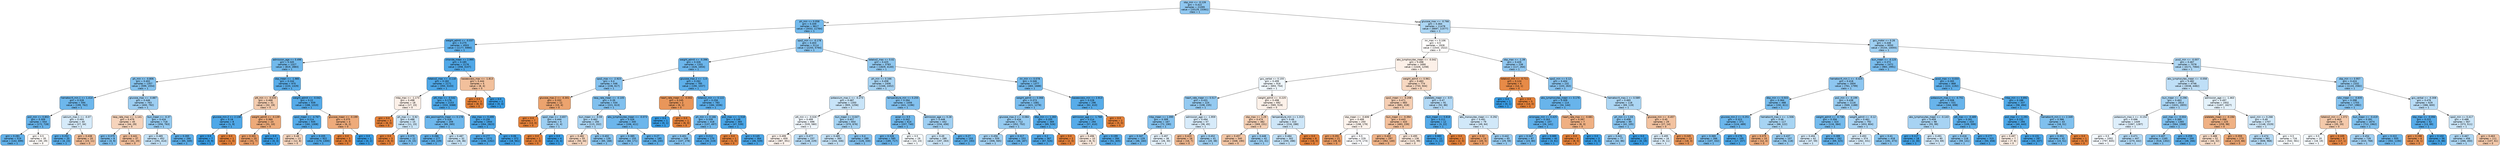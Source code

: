 digraph Tree {
node [shape=box, style="filled, rounded", color="black", fontname="helvetica"] ;
edge [fontname="helvetica"] ;
0 [label="sbp_min <= -0.126\ngini = 0.422\nsamples = 21095\nvalue = [10129, 23361]\nclass = 1", fillcolor="#8fc7f0"] ;
1 [label="ph_min <= 0.058\ngini = 0.349\nsamples = 9617\nvalue = [3432, 11784]\nclass = 1", fillcolor="#73baed"] ;
0 -> 1 [labeldistance=2.5, labelangle=45, headlabel="True"] ;
2 [label="weight_admit <= -0.037\ngini = 0.275\nsamples = 4503\nvalue = [1177, 5990]\nclass = 1", fillcolor="#60b0ea"] ;
1 -> 2 ;
3 [label="admission_age <= 0.496\ngini = 0.345\nsamples = 2327\nvalue = [819, 2883]\nclass = 1", fillcolor="#71b9ec"] ;
2 -> 3 ;
4 [label="ph_min <= -0.806\ngini = 0.402\nsamples = 1357\nvalue = [599, 1554]\nclass = 1", fillcolor="#85c3ef"] ;
3 -> 4 ;
5 [label="hematocrit_min.1 <= 1.414\ngini = 0.328\nsamples = 594\nvalue = [199, 762]\nclass = 1", fillcolor="#6db7ec"] ;
4 -> 5 ;
6 [label="po2_min <= 0.802\ngini = 0.309\nsamples = 554\nvalue = [172, 728]\nclass = 1", fillcolor="#68b4eb"] ;
5 -> 6 ;
7 [label="gini = 0.281\nsamples = 519\nvalue = [142, 699]\nclass = 1", fillcolor="#61b1ea"] ;
6 -> 7 ;
8 [label="gini = 0.5\nsamples = 35\nvalue = [30, 29]\nclass = 0", fillcolor="#fefbf8"] ;
6 -> 8 ;
9 [label="calcium_max.1 <= -0.07\ngini = 0.493\nsamples = 40\nvalue = [27, 34]\nclass = 1", fillcolor="#d6ebfa"] ;
5 -> 9 ;
10 [label="gini = 0.252\nsamples = 20\nvalue = [4, 23]\nclass = 1", fillcolor="#5baeea"] ;
9 -> 10 ;
11 [label="gini = 0.438\nsamples = 20\nvalue = [23, 11]\nclass = 0", fillcolor="#f1bd98"] ;
9 -> 11 ;
12 [label="glucose_max <= -0.887\ngini = 0.446\nsamples = 763\nvalue = [400, 792]\nclass = 1", fillcolor="#9dcef2"] ;
4 -> 12 ;
13 [label="resp_rate_max <= -1.141\ngini = 0.479\nsamples = 45\nvalue = [44, 29]\nclass = 0", fillcolor="#f6d4bc"] ;
12 -> 13 ;
14 [label="gini = 0.375\nsamples = 8\nvalue = [3, 9]\nclass = 1", fillcolor="#7bbeee"] ;
13 -> 14 ;
15 [label="gini = 0.441\nsamples = 37\nvalue = [41, 20]\nclass = 0", fillcolor="#f2be9a"] ;
13 -> 15 ;
16 [label="bun_mean <= -0.37\ngini = 0.434\nsamples = 718\nvalue = [356, 763]\nclass = 1", fillcolor="#95cbf1"] ;
12 -> 16 ;
17 [label="gini = 0.485\nsamples = 452\nvalue = [291, 414]\nclass = 1", fillcolor="#c4e2f7"] ;
16 -> 17 ;
18 [label="gini = 0.265\nsamples = 266\nvalue = [65, 349]\nclass = 1", fillcolor="#5eafea"] ;
16 -> 18 ;
19 [label="sbp_mean <= -1.985\ngini = 0.244\nsamples = 970\nvalue = [220, 1329]\nclass = 1", fillcolor="#5aade9"] ;
3 -> 19 ;
20 [label="ptt_min <= -0.035\ngini = 0.468\nsamples = 31\nvalue = [32, 19]\nclass = 0", fillcolor="#f4ccaf"] ;
19 -> 20 ;
21 [label="glucose_min.2 <= 2.138\ngini = 0.18\nsamples = 8\nvalue = [1, 9]\nclass = 1", fillcolor="#4fa8e8"] ;
20 -> 21 ;
22 [label="gini = 0.0\nsamples = 7\nvalue = [0, 9]\nclass = 1", fillcolor="#399de5"] ;
21 -> 22 ;
23 [label="gini = 0.0\nsamples = 1\nvalue = [1, 0]\nclass = 0", fillcolor="#e58139"] ;
21 -> 23 ;
24 [label="weight_admit <= -0.139\ngini = 0.369\nsamples = 23\nvalue = [31, 10]\nclass = 0", fillcolor="#edaa79"] ;
20 -> 24 ;
25 [label="gini = 0.301\nsamples = 20\nvalue = [31, 7]\nclass = 0", fillcolor="#eb9d66"] ;
24 -> 25 ;
26 [label="gini = 0.0\nsamples = 3\nvalue = [0, 3]\nclass = 1", fillcolor="#399de5"] ;
24 -> 26 ;
27 [label="weight_admit <= -0.042\ngini = 0.22\nsamples = 939\nvalue = [188, 1310]\nclass = 1", fillcolor="#55abe9"] ;
19 -> 27 ;
28 [label="spo2_mean <= -4.767\ngini = 0.214\nsamples = 935\nvalue = [182, 1308]\nclass = 1", fillcolor="#55abe9"] ;
27 -> 28 ;
29 [label="gini = 0.48\nsamples = 13\nvalue = [12, 8]\nclass = 0", fillcolor="#f6d5bd"] ;
28 -> 29 ;
30 [label="gini = 0.205\nsamples = 922\nvalue = [170, 1300]\nclass = 1", fillcolor="#53aae8"] ;
28 -> 30 ;
31 [label="glucose_mean <= -0.199\ngini = 0.375\nsamples = 4\nvalue = [6, 2]\nclass = 0", fillcolor="#eeab7b"] ;
27 -> 31 ;
32 [label="gini = 0.0\nsamples = 3\nvalue = [6, 0]\nclass = 0", fillcolor="#e58139"] ;
31 -> 32 ;
33 [label="gini = 0.0\nsamples = 1\nvalue = [0, 2]\nclass = 1", fillcolor="#399de5"] ;
31 -> 33 ;
34 [label="chloride_mean <= 2.995\ngini = 0.185\nsamples = 2176\nvalue = [358, 3107]\nclass = 1", fillcolor="#50a8e8"] ;
2 -> 34 ;
35 [label="totalco2_max <= -3.118\ngini = 0.182\nsamples = 2171\nvalue = [350, 3103]\nclass = 1", fillcolor="#4fa8e8"] ;
34 -> 35 ;
36 [label="mbp_max <= -1.173\ngini = 0.498\nsamples = 18\nvalue = [17, 15]\nclass = 0", fillcolor="#fcf0e8"] ;
35 -> 36 ;
37 [label="gini = 0.0\nsamples = 3\nvalue = [6, 0]\nclass = 0", fillcolor="#e58139"] ;
36 -> 37 ;
38 [label="ph_max <= -5.92\ngini = 0.488\nsamples = 15\nvalue = [11, 15]\nclass = 1", fillcolor="#cae5f8"] ;
36 -> 38 ;
39 [label="gini = 0.0\nsamples = 3\nvalue = [6, 0]\nclass = 0", fillcolor="#e58139"] ;
38 -> 39 ;
40 [label="gini = 0.375\nsamples = 12\nvalue = [5, 15]\nclass = 1", fillcolor="#7bbeee"] ;
38 -> 40 ;
41 [label="ptt_max <= -0.542\ngini = 0.176\nsamples = 2153\nvalue = [333, 3088]\nclass = 1", fillcolor="#4ea8e8"] ;
35 -> 41 ;
42 [label="abs_eosinophils_mean <= 0.178\ngini = 0.328\nsamples = 209\nvalue = [69, 265]\nclass = 1", fillcolor="#6db7ec"] ;
41 -> 42 ;
43 [label="gini = 0.266\nsamples = 177\nvalue = [43, 229]\nclass = 1", fillcolor="#5eafea"] ;
42 -> 43 ;
44 [label="gini = 0.487\nsamples = 32\nvalue = [26, 36]\nclass = 1", fillcolor="#c8e4f8"] ;
42 -> 44 ;
45 [label="sbp_max <= 0.499\ngini = 0.156\nsamples = 1944\nvalue = [264, 2823]\nclass = 1", fillcolor="#4ca6e7"] ;
41 -> 45 ;
46 [label="gini = 0.177\nsamples = 1572\nvalue = [246, 2262]\nclass = 1", fillcolor="#4fa8e8"] ;
45 -> 46 ;
47 [label="gini = 0.06\nsamples = 372\nvalue = [18, 561]\nclass = 1", fillcolor="#3fa0e6"] ;
45 -> 47 ;
48 [label="baseexcess_max <= -1.813\ngini = 0.444\nsamples = 5\nvalue = [8, 4]\nclass = 0", fillcolor="#f2c09c"] ;
34 -> 48 ;
49 [label="gini = 0.0\nsamples = 3\nvalue = [8, 0]\nclass = 0", fillcolor="#e58139"] ;
48 -> 49 ;
50 [label="gini = 0.0\nsamples = 2\nvalue = [0, 4]\nclass = 1", fillcolor="#399de5"] ;
48 -> 50 ;
51 [label="spo2_min <= -0.178\ngini = 0.403\nsamples = 5114\nvalue = [2255, 5794]\nclass = 1", fillcolor="#86c3ef"] ;
1 -> 51 ;
52 [label="weight_admit <= -0.396\ngini = 0.326\nsamples = 1331\nvalue = [426, 1654]\nclass = 1", fillcolor="#6cb6ec"] ;
51 -> 52 ;
53 [label="spo2_max <= -2.923\ngini = 0.4\nsamples = 546\nvalue = [236, 617]\nclass = 1", fillcolor="#85c2ef"] ;
52 -> 53 ;
54 [label="glucose_max.2 <= -0.301\ngini = 0.332\nsamples = 12\nvalue = [15, 4]\nclass = 0", fillcolor="#eca36e"] ;
53 -> 54 ;
55 [label="gini = 0.0\nsamples = 7\nvalue = [13, 0]\nclass = 0", fillcolor="#e58139"] ;
54 -> 55 ;
56 [label="spo2_max <= -3.657\ngini = 0.444\nsamples = 5\nvalue = [2, 4]\nclass = 1", fillcolor="#9ccef2"] ;
54 -> 56 ;
57 [label="gini = 0.0\nsamples = 1\nvalue = [2, 0]\nclass = 0", fillcolor="#e58139"] ;
56 -> 57 ;
58 [label="gini = 0.0\nsamples = 4\nvalue = [0, 4]\nclass = 1", fillcolor="#399de5"] ;
56 -> 58 ;
59 [label="resp_rate_mean <= -0.105\ngini = 0.39\nsamples = 534\nvalue = [221, 613]\nclass = 1", fillcolor="#80c0ee"] ;
53 -> 59 ;
60 [label="bun_mean <= -0.59\ngini = 0.462\nsamples = 194\nvalue = [115, 202]\nclass = 1", fillcolor="#aad5f4"] ;
59 -> 60 ;
61 [label="gini = 0.482\nsamples = 55\nvalue = [50, 34]\nclass = 0", fillcolor="#f7d7c0"] ;
60 -> 61 ;
62 [label="gini = 0.402\nsamples = 139\nvalue = [65, 168]\nclass = 1", fillcolor="#86c3ef"] ;
60 -> 62 ;
63 [label="abs_lymphocytes_mean <= -0.073\ngini = 0.326\nsamples = 340\nvalue = [106, 411]\nclass = 1", fillcolor="#6cb6ec"] ;
59 -> 63 ;
64 [label="gini = 0.385\nsamples = 155\nvalue = [60, 171]\nclass = 1", fillcolor="#7ebfee"] ;
63 -> 64 ;
65 [label="gini = 0.27\nsamples = 185\nvalue = [46, 240]\nclass = 1", fillcolor="#5fb0ea"] ;
63 -> 65 ;
66 [label="glucose_max.2 <= -1.0\ngini = 0.262\nsamples = 785\nvalue = [190, 1037]\nclass = 1", fillcolor="#5dafea"] ;
52 -> 66 ;
67 [label="heart_rate_mean <= -0.002\ngini = 0.245\nsamples = 2\nvalue = [6, 1]\nclass = 0", fillcolor="#e9965a"] ;
66 -> 67 ;
68 [label="gini = 0.0\nsamples = 1\nvalue = [0, 1]\nclass = 1", fillcolor="#399de5"] ;
67 -> 68 ;
69 [label="gini = 0.0\nsamples = 1\nvalue = [6, 0]\nclass = 0", fillcolor="#e58139"] ;
67 -> 69 ;
70 [label="totalco2_min <= 0.122\ngini = 0.256\nsamples = 783\nvalue = [184, 1036]\nclass = 1", fillcolor="#5caeea"] ;
66 -> 70 ;
71 [label="ph_min <= 0.166\ngini = 0.339\nsamples = 418\nvalue = [137, 497]\nclass = 1", fillcolor="#70b8ec"] ;
70 -> 71 ;
72 [label="gini = 0.401\nsamples = 248\nvalue = [107, 278]\nclass = 1", fillcolor="#85c3ef"] ;
71 -> 72 ;
73 [label="gini = 0.212\nsamples = 170\nvalue = [30, 219]\nclass = 1", fillcolor="#54aae9"] ;
71 -> 73 ;
74 [label="po2_max <= -1.518\ngini = 0.148\nsamples = 365\nvalue = [47, 539]\nclass = 1", fillcolor="#4aa6e7"] ;
70 -> 74 ;
75 [label="gini = 0.0\nsamples = 1\nvalue = [1, 0]\nclass = 0", fillcolor="#e58139"] ;
74 -> 75 ;
76 [label="gini = 0.145\nsamples = 364\nvalue = [46, 539]\nclass = 1", fillcolor="#4aa5e7"] ;
74 -> 76 ;
77 [label="totalco2_max <= 0.02\ngini = 0.425\nsamples = 3783\nvalue = [1829, 4140]\nclass = 1", fillcolor="#90c8f0"] ;
51 -> 77 ;
78 [label="ph_min <= 0.166\ngini = 0.458\nsamples = 2406\nvalue = [1346, 2452]\nclass = 1", fillcolor="#a6d3f3"] ;
77 -> 78 ;
79 [label="potassium_max.1 <= -0.273\ngini = 0.487\nsamples = 1350\nvalue = [905, 1256]\nclass = 1", fillcolor="#c8e4f8"] ;
78 -> 79 ;
80 [label="ptt_min <= -0.026\ngini = 0.499\nsamples = 696\nvalue = [535, 580]\nclass = 1", fillcolor="#f0f7fd"] ;
79 -> 80 ;
81 [label="gini = 0.499\nsamples = 459\nvalue = [387, 351]\nclass = 0", fillcolor="#fdf3ed"] ;
80 -> 81 ;
82 [label="gini = 0.477\nsamples = 237\nvalue = [148, 229]\nclass = 1", fillcolor="#b9dcf6"] ;
80 -> 82 ;
83 [label="bun_mean <= 0.047\ngini = 0.457\nsamples = 654\nvalue = [370, 676]\nclass = 1", fillcolor="#a5d3f3"] ;
79 -> 83 ;
84 [label="gini = 0.485\nsamples = 365\nvalue = [244, 346]\nclass = 1", fillcolor="#c5e2f7"] ;
83 -> 84 ;
85 [label="gini = 0.4\nsamples = 289\nvalue = [126, 330]\nclass = 1", fillcolor="#85c2ef"] ;
83 -> 85 ;
86 [label="temperature_min <= 0.255\ngini = 0.394\nsamples = 1056\nvalue = [441, 1196]\nclass = 1", fillcolor="#82c1ef"] ;
78 -> 86 ;
87 [label="asian <= 0.5\ngini = 0.342\nsamples = 614\nvalue = [207, 740]\nclass = 1", fillcolor="#70b8ec"] ;
86 -> 87 ;
88 [label="gini = 0.326\nsamples = 585\nvalue = [185, 717]\nclass = 1", fillcolor="#6cb6ec"] ;
87 -> 88 ;
89 [label="gini = 0.5\nsamples = 29\nvalue = [22, 23]\nclass = 1", fillcolor="#f6fbfe"] ;
87 -> 89 ;
90 [label="admission_age <= 0.28\ngini = 0.448\nsamples = 442\nvalue = [234, 456]\nclass = 1", fillcolor="#9fcff2"] ;
86 -> 90 ;
91 [label="gini = 0.49\nsamples = 289\nvalue = [197, 263]\nclass = 1", fillcolor="#cde6f8"] ;
90 -> 91 ;
92 [label="gini = 0.27\nsamples = 153\nvalue = [37, 193]\nclass = 1", fillcolor="#5fb0ea"] ;
90 -> 92 ;
93 [label="inr_min <= 0.078\ngini = 0.346\nsamples = 1377\nvalue = [483, 1688]\nclass = 1", fillcolor="#72b9ec"] ;
77 -> 93 ;
94 [label="weight_admit <= 0.066\ngini = 0.373\nsamples = 1081\nvalue = [421, 1278]\nclass = 1", fillcolor="#7abdee"] ;
93 -> 94 ;
95 [label="glucose_max.2 <= -0.084\ngini = 0.434\nsamples = 712\nvalue = [352, 752]\nclass = 1", fillcolor="#96cbf1"] ;
94 -> 95 ;
96 [label="gini = 0.456\nsamples = 559\nvalue = [306, 565]\nclass = 1", fillcolor="#a4d2f3"] ;
95 -> 96 ;
97 [label="gini = 0.317\nsamples = 153\nvalue = [46, 187]\nclass = 1", fillcolor="#6ab5eb"] ;
95 -> 97 ;
98 [label="dbp_min <= 1.283\ngini = 0.205\nsamples = 369\nvalue = [69, 526]\nclass = 1", fillcolor="#53aae8"] ;
94 -> 98 ;
99 [label="gini = 0.2\nsamples = 367\nvalue = [67, 526]\nclass = 1", fillcolor="#52a9e8"] ;
98 -> 99 ;
100 [label="gini = 0.0\nsamples = 2\nvalue = [2, 0]\nclass = 0", fillcolor="#e58139"] ;
98 -> 100 ;
101 [label="baseexcess_min <= 2.913\ngini = 0.228\nsamples = 296\nvalue = [62, 410]\nclass = 1", fillcolor="#57ace9"] ;
93 -> 101 ;
102 [label="admission_age <= -1.768\ngini = 0.214\nsamples = 294\nvalue = [57, 410]\nclass = 1", fillcolor="#55abe9"] ;
101 -> 102 ;
103 [label="gini = 0.496\nsamples = 10\nvalue = [6, 5]\nclass = 0", fillcolor="#fbeade"] ;
102 -> 103 ;
104 [label="gini = 0.199\nsamples = 284\nvalue = [51, 405]\nclass = 1", fillcolor="#52a9e8"] ;
102 -> 104 ;
105 [label="gini = 0.0\nsamples = 2\nvalue = [5, 0]\nclass = 0", fillcolor="#e58139"] ;
101 -> 105 ;
106 [label="glucose_max <= -0.766\ngini = 0.464\nsamples = 11478\nvalue = [6697, 11577]\nclass = 1", fillcolor="#acd6f4"] ;
0 -> 106 [labeldistance=2.5, labelangle=-45, headlabel="False"] ;
107 [label="inr_max <= 0.106\ngini = 0.5\nsamples = 1928\nvalue = [1543, 1522]\nclass = 0", fillcolor="#fffdfc"] ;
106 -> 107 ;
108 [label="abs_lymphocytes_mean <= -0.042\ngini = 0.498\nsamples = 1690\nvalue = [1426, 1258]\nclass = 0", fillcolor="#fcf0e8"] ;
107 -> 108 ;
109 [label="gcs_verbal <= 0.155\ngini = 0.499\nsamples = 916\nvalue = [693, 754]\nclass = 1", fillcolor="#eff7fd"] ;
108 -> 109 ;
110 [label="heart_rate_mean <= 0.517\ngini = 0.431\nsamples = 224\nvalue = [108, 235]\nclass = 1", fillcolor="#94caf1"] ;
109 -> 110 ;
111 [label="mbp_mean <= 1.095\ngini = 0.399\nsamples = 167\nvalue = [72, 190]\nclass = 1", fillcolor="#84c2ef"] ;
110 -> 111 ;
112 [label="gini = 0.347\nsamples = 129\nvalue = [46, 160]\nclass = 1", fillcolor="#72b9ec"] ;
111 -> 112 ;
113 [label="gini = 0.497\nsamples = 38\nvalue = [26, 30]\nclass = 1", fillcolor="#e5f2fc"] ;
111 -> 113 ;
114 [label="admission_age <= -1.959\ngini = 0.494\nsamples = 57\nvalue = [36, 45]\nclass = 1", fillcolor="#d7ebfa"] ;
110 -> 114 ;
115 [label="gini = 0.423\nsamples = 16\nvalue = [16, 7]\nclass = 0", fillcolor="#f0b890"] ;
114 -> 115 ;
116 [label="gini = 0.452\nsamples = 41\nvalue = [20, 38]\nclass = 1", fillcolor="#a1d1f3"] ;
114 -> 116 ;
117 [label="weight_admit <= -0.225\ngini = 0.498\nsamples = 692\nvalue = [585, 519]\nclass = 0", fillcolor="#fcf1e9"] ;
109 -> 117 ;
118 [label="sbp_max <= 1.29\ngini = 0.474\nsamples = 382\nvalue = [369, 231]\nclass = 0", fillcolor="#f5d0b5"] ;
117 -> 118 ;
119 [label="gini = 0.457\nsamples = 340\nvalue = [348, 190]\nclass = 0", fillcolor="#f3c6a5"] ;
118 -> 119 ;
120 [label="gini = 0.448\nsamples = 42\nvalue = [21, 41]\nclass = 1", fillcolor="#9ecff2"] ;
118 -> 120 ;
121 [label="temperature_min <= 1.313\ngini = 0.49\nsamples = 310\nvalue = [216, 288]\nclass = 1", fillcolor="#cee6f8"] ;
117 -> 121 ;
122 [label="gini = 0.484\nsamples = 302\nvalue = [200, 288]\nclass = 1", fillcolor="#c2e1f7"] ;
121 -> 122 ;
123 [label="gini = 0.0\nsamples = 8\nvalue = [16, 0]\nclass = 0", fillcolor="#e58139"] ;
121 -> 123 ;
124 [label="weight_admit <= 0.961\ngini = 0.483\nsamples = 774\nvalue = [733, 504]\nclass = 0", fillcolor="#f7d8c1"] ;
108 -> 124 ;
125 [label="spo2_mean <= -0.208\ngini = 0.471\nsamples = 683\nvalue = [681, 418]\nclass = 0", fillcolor="#f5ceb3"] ;
124 -> 125 ;
126 [label="sbp_mean <= -0.606\ngini = 0.499\nsamples = 250\nvalue = [198, 179]\nclass = 0", fillcolor="#fdf3ec"] ;
125 -> 126 ;
127 [label="gini = 0.291\nsamples = 21\nvalue = [28, 6]\nclass = 0", fillcolor="#eb9c63"] ;
126 -> 127 ;
128 [label="gini = 0.5\nsamples = 229\nvalue = [170, 173]\nclass = 1", fillcolor="#fcfdff"] ;
126 -> 128 ;
129 [label="bun_mean <= -0.394\ngini = 0.443\nsamples = 433\nvalue = [483, 239]\nclass = 0", fillcolor="#f2bf9b"] ;
125 -> 129 ;
130 [label="gini = 0.402\nsamples = 297\nvalue = [362, 140]\nclass = 0", fillcolor="#efb286"] ;
129 -> 130 ;
131 [label="gini = 0.495\nsamples = 136\nvalue = [121, 99]\nclass = 0", fillcolor="#fae8db"] ;
129 -> 131 ;
132 [label="platelets_mean <= -0.5\ngini = 0.47\nsamples = 91\nvalue = [52, 86]\nclass = 1", fillcolor="#b1d8f5"] ;
124 -> 132 ;
133 [label="bun_mean <= 0.818\ngini = 0.211\nsamples = 12\nvalue = [3, 22]\nclass = 1", fillcolor="#54aae9"] ;
132 -> 133 ;
134 [label="gini = 0.083\nsamples = 11\nvalue = [1, 22]\nclass = 1", fillcolor="#42a1e6"] ;
133 -> 134 ;
135 [label="gini = 0.0\nsamples = 1\nvalue = [2, 0]\nclass = 0", fillcolor="#e58139"] ;
133 -> 135 ;
136 [label="abs_monocytes_mean <= -0.292\ngini = 0.491\nsamples = 79\nvalue = [49, 64]\nclass = 1", fillcolor="#d1e8f9"] ;
132 -> 136 ;
137 [label="gini = 0.32\nsamples = 14\nvalue = [20, 5]\nclass = 0", fillcolor="#eca06a"] ;
136 -> 137 ;
138 [label="gini = 0.442\nsamples = 65\nvalue = [29, 59]\nclass = 1", fillcolor="#9acdf2"] ;
136 -> 138 ;
139 [label="sbp_max <= -1.39\ngini = 0.426\nsamples = 238\nvalue = [117, 264]\nclass = 1", fillcolor="#91c8f1"] ;
107 -> 139 ;
140 [label="totalco2_min <= -0.711\ngini = 0.124\nsamples = 6\nvalue = [14, 1]\nclass = 0", fillcolor="#e78a47"] ;
139 -> 140 ;
141 [label="gini = 0.0\nsamples = 1\nvalue = [0, 1]\nclass = 1", fillcolor="#399de5"] ;
140 -> 141 ;
142 [label="gini = 0.0\nsamples = 5\nvalue = [14, 0]\nclass = 0", fillcolor="#e58139"] ;
140 -> 142 ;
143 [label="spo2_min <= 0.12\ngini = 0.404\nsamples = 232\nvalue = [103, 263]\nclass = 1", fillcolor="#87c3ef"] ;
139 -> 143 ;
144 [label="abs_lymphocytes_mean <= 0.176\ngini = 0.309\nsamples = 114\nvalue = [34, 144]\nclass = 1", fillcolor="#68b4eb"] ;
143 -> 144 ;
145 [label="aniongap_min <= 0.425\ngini = 0.263\nsamples = 107\nvalue = [26, 141]\nclass = 1", fillcolor="#5eafea"] ;
144 -> 145 ;
146 [label="gini = 0.347\nsamples = 67\nvalue = [23, 80]\nclass = 1", fillcolor="#72b9ec"] ;
145 -> 146 ;
147 [label="gini = 0.089\nsamples = 40\nvalue = [3, 61]\nclass = 1", fillcolor="#43a2e6"] ;
145 -> 147 ;
148 [label="heart_rate_max <= -0.681\ngini = 0.397\nsamples = 7\nvalue = [8, 3]\nclass = 0", fillcolor="#efb083"] ;
144 -> 148 ;
149 [label="gini = 0.0\nsamples = 4\nvalue = [8, 0]\nclass = 0", fillcolor="#e58139"] ;
148 -> 149 ;
150 [label="gini = 0.0\nsamples = 3\nvalue = [0, 3]\nclass = 1", fillcolor="#399de5"] ;
148 -> 150 ;
151 [label="hematocrit_max.1 <= 0.589\ngini = 0.465\nsamples = 118\nvalue = [69, 119]\nclass = 1", fillcolor="#acd6f4"] ;
143 -> 151 ;
152 [label="ph_min <= 1.03\ngini = 0.408\nsamples = 89\nvalue = [42, 105]\nclass = 1", fillcolor="#88c4ef"] ;
151 -> 152 ;
153 [label="gini = 0.441\nsamples = 77\nvalue = [42, 86]\nclass = 1", fillcolor="#9acdf2"] ;
152 -> 153 ;
154 [label="gini = 0.0\nsamples = 12\nvalue = [0, 19]\nclass = 1", fillcolor="#399de5"] ;
152 -> 154 ;
155 [label="glucose_min <= -0.457\ngini = 0.45\nsamples = 29\nvalue = [27, 14]\nclass = 0", fillcolor="#f2c2a0"] ;
151 -> 155 ;
156 [label="gini = 0.495\nsamples = 16\nvalue = [9, 11]\nclass = 1", fillcolor="#dbedfa"] ;
155 -> 156 ;
157 [label="gini = 0.245\nsamples = 13\nvalue = [18, 3]\nclass = 0", fillcolor="#e9965a"] ;
155 -> 157 ;
158 [label="gcs_motor <= 0.26\ngini = 0.448\nsamples = 9550\nvalue = [5154, 10055]\nclass = 1", fillcolor="#9ecff2"] ;
106 -> 158 ;
159 [label="bun_mean <= -0.125\ngini = 0.372\nsamples = 2472\nvalue = [983, 2991]\nclass = 1", fillcolor="#7abdee"] ;
158 -> 159 ;
160 [label="hematocrit_min.1 <= -0.425\ngini = 0.418\nsamples = 1604\nvalue = [761, 1799]\nclass = 1", fillcolor="#8dc6f0"] ;
159 -> 160 ;
161 [label="dbp_min <= 0.503\ngini = 0.364\nsamples = 488\nvalue = [192, 611]\nclass = 1", fillcolor="#77bced"] ;
160 -> 161 ;
162 [label="glucose_min.2 <= 0.251\ngini = 0.323\nsamples = 371\nvalue = [124, 489]\nclass = 1", fillcolor="#6bb6ec"] ;
161 -> 162 ;
163 [label="gini = 0.369\nsamples = 266\nvalue = [107, 332]\nclass = 1", fillcolor="#79bded"] ;
162 -> 163 ;
164 [label="gini = 0.176\nsamples = 105\nvalue = [17, 157]\nclass = 1", fillcolor="#4ea8e8"] ;
162 -> 164 ;
165 [label="hematocrit_max.1 <= -1.506\ngini = 0.46\nsamples = 117\nvalue = [68, 122]\nclass = 1", fillcolor="#a7d4f3"] ;
161 -> 165 ;
166 [label="gini = 0.375\nsamples = 10\nvalue = [12, 4]\nclass = 0", fillcolor="#eeab7b"] ;
165 -> 166 ;
167 [label="gini = 0.437\nsamples = 107\nvalue = [56, 118]\nclass = 1", fillcolor="#97ccf1"] ;
165 -> 167 ;
168 [label="po2_min <= -0.199\ngini = 0.438\nsamples = 1116\nvalue = [569, 1188]\nclass = 1", fillcolor="#98ccf1"] ;
160 -> 168 ;
169 [label="weight_admit <= -0.736\ngini = 0.356\nsamples = 324\nvalue = [116, 384]\nclass = 1", fillcolor="#75bbed"] ;
168 -> 169 ;
170 [label="gini = 0.494\nsamples = 62\nvalue = [47, 59]\nclass = 1", fillcolor="#d7ebfa"] ;
169 -> 170 ;
171 [label="gini = 0.289\nsamples = 262\nvalue = [69, 325]\nclass = 1", fillcolor="#63b2eb"] ;
169 -> 171 ;
172 [label="weight_admit <= -0.12\ngini = 0.461\nsamples = 792\nvalue = [453, 804]\nclass = 1", fillcolor="#a9d4f4"] ;
168 -> 172 ;
173 [label="gini = 0.493\nsamples = 374\nvalue = [262, 331]\nclass = 1", fillcolor="#d6ebfa"] ;
172 -> 173 ;
174 [label="gini = 0.41\nsamples = 418\nvalue = [191, 473]\nclass = 1", fillcolor="#89c5ef"] ;
172 -> 174 ;
175 [label="pco2_max <= 0.033\ngini = 0.265\nsamples = 868\nvalue = [222, 1192]\nclass = 1", fillcolor="#5eafea"] ;
159 -> 175 ;
176 [label="potassium_max.1 <= -0.751\ngini = 0.308\nsamples = 531\nvalue = [164, 698]\nclass = 1", fillcolor="#68b4eb"] ;
175 -> 176 ;
177 [label="abs_lymphocytes_mean <= -0.143\ngini = 0.459\nsamples = 98\nvalue = [55, 99]\nclass = 1", fillcolor="#a7d3f3"] ;
176 -> 177 ;
178 [label="gini = 0.117\nsamples = 18\nvalue = [2, 30]\nclass = 1", fillcolor="#46a4e7"] ;
177 -> 178 ;
179 [label="gini = 0.491\nsamples = 80\nvalue = [53, 69]\nclass = 1", fillcolor="#d1e8f9"] ;
177 -> 179 ;
180 [label="ptt_max <= -0.489\ngini = 0.261\nsamples = 433\nvalue = [109, 599]\nclass = 1", fillcolor="#5dafea"] ;
176 -> 180 ;
181 [label="gini = 0.416\nsamples = 118\nvalue = [59, 141]\nclass = 1", fillcolor="#8cc6f0"] ;
180 -> 181 ;
182 [label="gini = 0.177\nsamples = 315\nvalue = [50, 458]\nclass = 1", fillcolor="#4fa8e8"] ;
180 -> 182 ;
183 [label="mbp_min <= 0.892\ngini = 0.188\nsamples = 337\nvalue = [58, 494]\nclass = 1", fillcolor="#50a9e8"] ;
175 -> 183 ;
184 [label="po2_max <= -1.291\ngini = 0.152\nsamples = 294\nvalue = [40, 443]\nclass = 1", fillcolor="#4ba6e7"] ;
183 -> 184 ;
185 [label="gini = 0.497\nsamples = 7\nvalue = [7, 6]\nclass = 0", fillcolor="#fbede3"] ;
184 -> 185 ;
186 [label="gini = 0.131\nsamples = 287\nvalue = [33, 437]\nclass = 1", fillcolor="#48a4e7"] ;
184 -> 186 ;
187 [label="hematocrit_min.1 <= 2.349\ngini = 0.386\nsamples = 43\nvalue = [18, 51]\nclass = 1", fillcolor="#7fc0ee"] ;
183 -> 187 ;
188 [label="gini = 0.351\nsamples = 42\nvalue = [15, 51]\nclass = 1", fillcolor="#73baed"] ;
187 -> 188 ;
189 [label="gini = 0.0\nsamples = 1\nvalue = [3, 0]\nclass = 0", fillcolor="#e58139"] ;
187 -> 189 ;
190 [label="pco2_min <= -0.007\ngini = 0.467\nsamples = 7078\nvalue = [4171, 7064]\nclass = 1", fillcolor="#aed7f4"] ;
158 -> 190 ;
191 [label="abs_lymphocytes_mean <= -0.058\ngini = 0.482\nsamples = 4746\nvalue = [3038, 4482]\nclass = 1", fillcolor="#bfdff7"] ;
190 -> 191 ;
192 [label="bun_mean <= -0.296\ngini = 0.463\nsamples = 2814\nvalue = [1631, 2855]\nclass = 1", fillcolor="#aad5f4"] ;
191 -> 192 ;
193 [label="potassium_max.1 <= -0.154\ngini = 0.496\nsamples = 1449\nvalue = [1067, 1287]\nclass = 1", fillcolor="#ddeefb"] ;
192 -> 193 ;
194 [label="gini = 0.5\nsamples = 1002\nvalue = [797, 845]\nclass = 1", fillcolor="#f4f9fe"] ;
193 -> 194 ;
195 [label="gini = 0.471\nsamples = 447\nvalue = [270, 442]\nclass = 1", fillcolor="#b2d9f5"] ;
193 -> 195 ;
196 [label="po2_max <= -0.004\ngini = 0.389\nsamples = 1365\nvalue = [564, 1568]\nclass = 1", fillcolor="#80c0ee"] ;
192 -> 196 ;
197 [label="gini = 0.407\nsamples = 1165\nvalue = [516, 1302]\nclass = 1", fillcolor="#87c4ef"] ;
196 -> 197 ;
198 [label="gini = 0.259\nsamples = 200\nvalue = [48, 266]\nclass = 1", fillcolor="#5dafea"] ;
196 -> 198 ;
199 [label="admission_age <= -1.463\ngini = 0.497\nsamples = 1932\nvalue = [1407, 1627]\nclass = 1", fillcolor="#e4f2fb"] ;
191 -> 199 ;
200 [label="platelets_mean <= -0.194\ngini = 0.398\nsamples = 225\nvalue = [259, 98]\nclass = 0", fillcolor="#efb184"] ;
199 -> 200 ;
201 [label="gini = 0.488\nsamples = 52\nvalue = [44, 32]\nclass = 0", fillcolor="#f8ddc9"] ;
200 -> 201 ;
202 [label="gini = 0.359\nsamples = 173\nvalue = [215, 66]\nclass = 0", fillcolor="#eda876"] ;
200 -> 202 ;
203 [label="spo2_min <= 0.268\ngini = 0.49\nsamples = 1707\nvalue = [1148, 1529]\nclass = 1", fillcolor="#cee7f9"] ;
199 -> 203 ;
204 [label="gini = 0.474\nsamples = 991\nvalue = [606, 968]\nclass = 1", fillcolor="#b5daf5"] ;
203 -> 204 ;
205 [label="gini = 0.5\nsamples = 716\nvalue = [542, 561]\nclass = 1", fillcolor="#f8fcfe"] ;
203 -> 205 ;
206 [label="sbp_min <= 0.957\ngini = 0.424\nsamples = 2332\nvalue = [1133, 2582]\nclass = 1", fillcolor="#90c8f0"] ;
190 -> 206 ;
207 [label="wbc_mean <= -0.835\ngini = 0.398\nsamples = 1703\nvalue = [747, 1982]\nclass = 1", fillcolor="#84c2ef"] ;
206 -> 207 ;
208 [label="totalco2_min <= 1.372\ngini = 0.463\nsamples = 29\nvalue = [35, 20]\nclass = 0", fillcolor="#f4c9aa"] ;
207 -> 208 ;
209 [label="gini = 0.5\nsamples = 20\nvalue = [18, 19]\nclass = 1", fillcolor="#f5fafe"] ;
208 -> 209 ;
210 [label="gini = 0.105\nsamples = 9\nvalue = [17, 1]\nclass = 0", fillcolor="#e78845"] ;
208 -> 210 ;
211 [label="bun_mean <= -0.419\ngini = 0.391\nsamples = 1674\nvalue = [712, 1962]\nclass = 1", fillcolor="#81c1ee"] ;
207 -> 211 ;
212 [label="gini = 0.454\nsamples = 739\nvalue = [410, 768]\nclass = 1", fillcolor="#a3d1f3"] ;
211 -> 212 ;
213 [label="gini = 0.322\nsamples = 935\nvalue = [302, 1194]\nclass = 1", fillcolor="#6bb6ec"] ;
211 -> 213 ;
214 [label="gcs_verbal <= -0.308\ngini = 0.476\nsamples = 629\nvalue = [386, 600]\nclass = 1", fillcolor="#b8dcf6"] ;
206 -> 214 ;
215 [label="sbp_max <= -0.094\ngini = 0.222\nsamples = 62\nvalue = [13, 89]\nclass = 1", fillcolor="#56abe9"] ;
214 -> 215 ;
216 [label="gini = 0.198\nsamples = 6\nvalue = [8, 1]\nclass = 0", fillcolor="#e89152"] ;
215 -> 216 ;
217 [label="gini = 0.102\nsamples = 56\nvalue = [5, 88]\nclass = 1", fillcolor="#44a3e6"] ;
215 -> 217 ;
218 [label="spo2_min <= 0.417\ngini = 0.488\nsamples = 567\nvalue = [373, 511]\nclass = 1", fillcolor="#cae5f8"] ;
214 -> 218 ;
219 [label="gini = 0.467\nsamples = 456\nvalue = [266, 450]\nclass = 1", fillcolor="#aed7f4"] ;
218 -> 219 ;
220 [label="gini = 0.463\nsamples = 111\nvalue = [107, 61]\nclass = 0", fillcolor="#f4c9aa"] ;
218 -> 220 ;
}